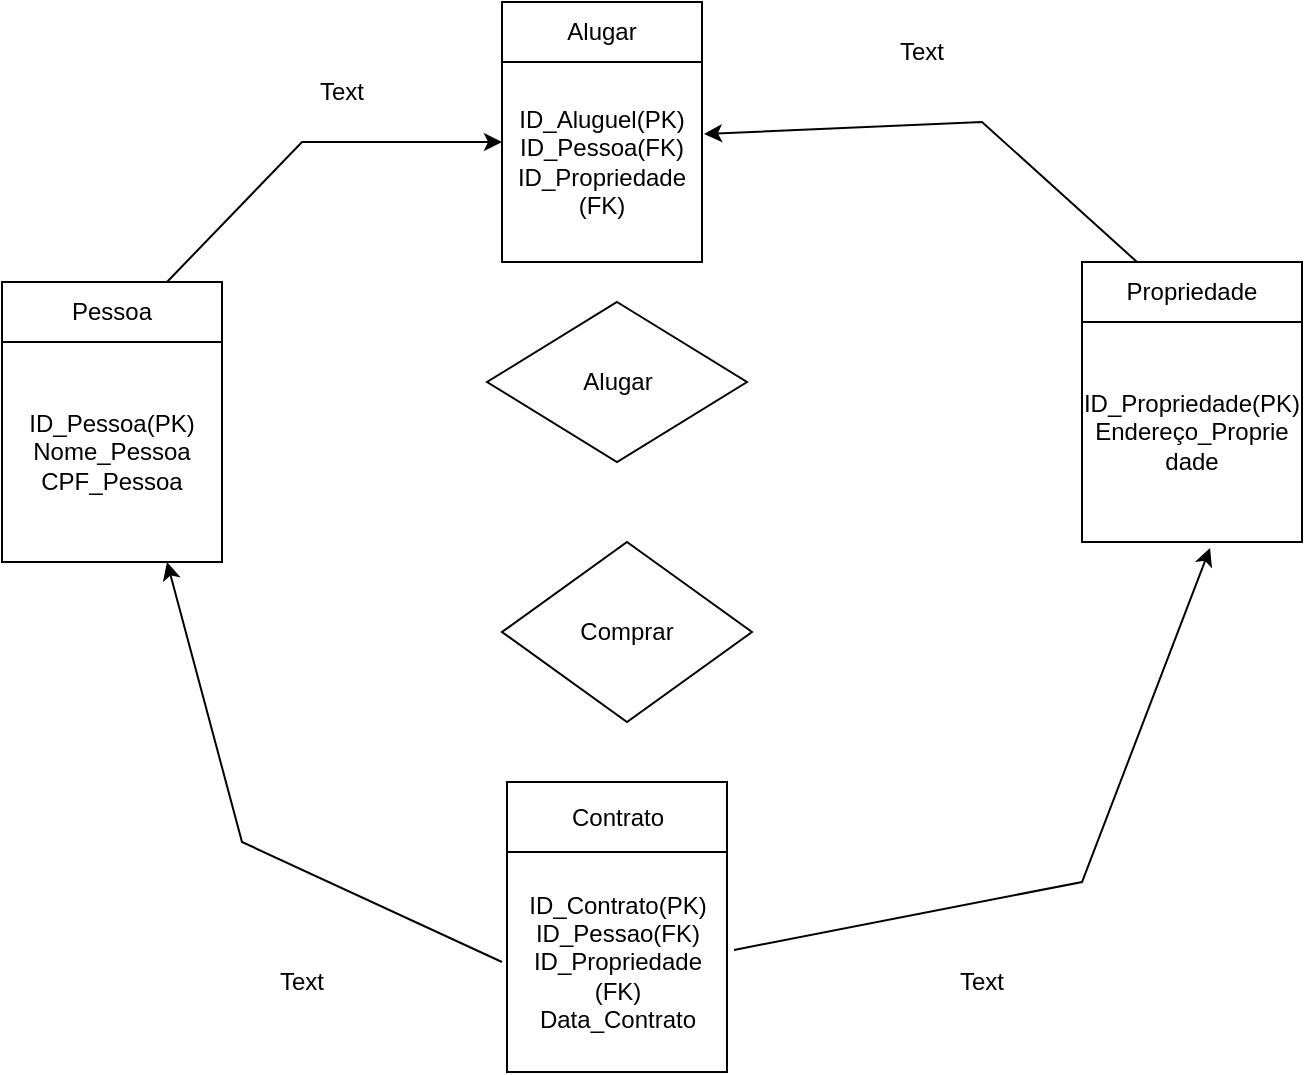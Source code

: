 <mxfile version="20.8.20" type="github">
  <diagram name="Página-1" id="imeP4w_c66DNUwzUJW6N">
    <mxGraphModel dx="1194" dy="584" grid="1" gridSize="10" guides="1" tooltips="1" connect="1" arrows="1" fold="1" page="1" pageScale="1" pageWidth="827" pageHeight="1169" math="0" shadow="0">
      <root>
        <mxCell id="0" />
        <mxCell id="1" parent="0" />
        <mxCell id="8EXz8RUZio_yi-uxEoa5-8" value="Alugar" style="rhombus;whiteSpace=wrap;html=1;" vertex="1" parent="1">
          <mxGeometry x="332.5" y="260" width="130" height="80" as="geometry" />
        </mxCell>
        <mxCell id="8EXz8RUZio_yi-uxEoa5-9" value="Comprar" style="rhombus;whiteSpace=wrap;html=1;" vertex="1" parent="1">
          <mxGeometry x="340" y="380" width="125" height="90" as="geometry" />
        </mxCell>
        <mxCell id="8EXz8RUZio_yi-uxEoa5-10" value="Pessoa" style="rounded=0;whiteSpace=wrap;html=1;" vertex="1" parent="1">
          <mxGeometry x="90" y="250" width="110" height="30" as="geometry" />
        </mxCell>
        <mxCell id="8EXz8RUZio_yi-uxEoa5-11" value="ID_Pessoa(PK)&lt;br&gt;Nome_Pessoa&lt;br&gt;CPF_Pessoa" style="whiteSpace=wrap;html=1;aspect=fixed;" vertex="1" parent="1">
          <mxGeometry x="90" y="280" width="110" height="110" as="geometry" />
        </mxCell>
        <mxCell id="8EXz8RUZio_yi-uxEoa5-12" value="Propriedade" style="rounded=0;whiteSpace=wrap;html=1;" vertex="1" parent="1">
          <mxGeometry x="630" y="240" width="110" height="30" as="geometry" />
        </mxCell>
        <mxCell id="8EXz8RUZio_yi-uxEoa5-13" value="ID_Propriedade(PK)&lt;br&gt;Endereço_Proprie&lt;br&gt;dade&lt;br&gt;" style="whiteSpace=wrap;html=1;aspect=fixed;" vertex="1" parent="1">
          <mxGeometry x="630" y="270" width="110" height="110" as="geometry" />
        </mxCell>
        <mxCell id="8EXz8RUZio_yi-uxEoa5-14" value="Alugar" style="rounded=0;whiteSpace=wrap;html=1;" vertex="1" parent="1">
          <mxGeometry x="340" y="110" width="100" height="30" as="geometry" />
        </mxCell>
        <mxCell id="8EXz8RUZio_yi-uxEoa5-15" value="ID_Aluguel(PK)&lt;br&gt;ID_Pessoa(FK)&lt;br&gt;ID_Propriedade&lt;br&gt;(FK)" style="whiteSpace=wrap;html=1;aspect=fixed;" vertex="1" parent="1">
          <mxGeometry x="340" y="140" width="100" height="100" as="geometry" />
        </mxCell>
        <mxCell id="8EXz8RUZio_yi-uxEoa5-16" value="Contrato" style="rounded=0;whiteSpace=wrap;html=1;" vertex="1" parent="1">
          <mxGeometry x="342.5" y="500" width="110" height="35" as="geometry" />
        </mxCell>
        <mxCell id="8EXz8RUZio_yi-uxEoa5-17" value="ID_Contrato(PK)&lt;br&gt;ID_Pessao(FK)&lt;br&gt;ID_Propriedade&lt;br&gt;(FK)&lt;br&gt;Data_Contrato" style="whiteSpace=wrap;html=1;aspect=fixed;" vertex="1" parent="1">
          <mxGeometry x="342.5" y="535" width="110" height="110" as="geometry" />
        </mxCell>
        <mxCell id="8EXz8RUZio_yi-uxEoa5-18" value="" style="endArrow=classic;html=1;rounded=0;exitX=0.75;exitY=0;exitDx=0;exitDy=0;entryX=0;entryY=0.4;entryDx=0;entryDy=0;entryPerimeter=0;" edge="1" parent="1" source="8EXz8RUZio_yi-uxEoa5-10" target="8EXz8RUZio_yi-uxEoa5-15">
          <mxGeometry width="50" height="50" relative="1" as="geometry">
            <mxPoint x="190" y="220" as="sourcePoint" />
            <mxPoint x="300" y="180" as="targetPoint" />
            <Array as="points">
              <mxPoint x="240" y="180" />
            </Array>
          </mxGeometry>
        </mxCell>
        <mxCell id="8EXz8RUZio_yi-uxEoa5-19" value="" style="endArrow=classic;html=1;rounded=0;entryX=0.75;entryY=1;entryDx=0;entryDy=0;" edge="1" parent="1" target="8EXz8RUZio_yi-uxEoa5-11">
          <mxGeometry width="50" height="50" relative="1" as="geometry">
            <mxPoint x="340" y="590" as="sourcePoint" />
            <mxPoint x="250" y="540" as="targetPoint" />
            <Array as="points">
              <mxPoint x="210" y="530" />
            </Array>
          </mxGeometry>
        </mxCell>
        <mxCell id="8EXz8RUZio_yi-uxEoa5-20" value="" style="endArrow=classic;html=1;rounded=0;exitX=0.25;exitY=0;exitDx=0;exitDy=0;entryX=1.01;entryY=0.36;entryDx=0;entryDy=0;entryPerimeter=0;" edge="1" parent="1" source="8EXz8RUZio_yi-uxEoa5-12" target="8EXz8RUZio_yi-uxEoa5-15">
          <mxGeometry width="50" height="50" relative="1" as="geometry">
            <mxPoint x="490" y="220" as="sourcePoint" />
            <mxPoint x="540" y="165" as="targetPoint" />
            <Array as="points">
              <mxPoint x="580" y="170" />
            </Array>
          </mxGeometry>
        </mxCell>
        <mxCell id="8EXz8RUZio_yi-uxEoa5-23" value="" style="endArrow=classic;html=1;rounded=0;exitX=1.032;exitY=0.445;exitDx=0;exitDy=0;exitPerimeter=0;entryX=0.582;entryY=1.027;entryDx=0;entryDy=0;entryPerimeter=0;" edge="1" parent="1" source="8EXz8RUZio_yi-uxEoa5-17" target="8EXz8RUZio_yi-uxEoa5-13">
          <mxGeometry width="50" height="50" relative="1" as="geometry">
            <mxPoint x="560" y="580" as="sourcePoint" />
            <mxPoint x="610" y="530" as="targetPoint" />
            <Array as="points">
              <mxPoint x="630" y="550" />
            </Array>
          </mxGeometry>
        </mxCell>
        <mxCell id="8EXz8RUZio_yi-uxEoa5-24" value="Text" style="text;html=1;strokeColor=none;fillColor=none;align=center;verticalAlign=middle;whiteSpace=wrap;rounded=0;" vertex="1" parent="1">
          <mxGeometry x="230" y="140" width="60" height="30" as="geometry" />
        </mxCell>
        <mxCell id="8EXz8RUZio_yi-uxEoa5-25" value="Text" style="text;html=1;strokeColor=none;fillColor=none;align=center;verticalAlign=middle;whiteSpace=wrap;rounded=0;" vertex="1" parent="1">
          <mxGeometry x="520" y="120" width="60" height="30" as="geometry" />
        </mxCell>
        <mxCell id="8EXz8RUZio_yi-uxEoa5-26" value="Text" style="text;html=1;strokeColor=none;fillColor=none;align=center;verticalAlign=middle;whiteSpace=wrap;rounded=0;" vertex="1" parent="1">
          <mxGeometry x="210" y="585" width="60" height="30" as="geometry" />
        </mxCell>
        <mxCell id="8EXz8RUZio_yi-uxEoa5-27" value="Text" style="text;html=1;strokeColor=none;fillColor=none;align=center;verticalAlign=middle;whiteSpace=wrap;rounded=0;" vertex="1" parent="1">
          <mxGeometry x="550" y="585" width="60" height="30" as="geometry" />
        </mxCell>
      </root>
    </mxGraphModel>
  </diagram>
</mxfile>
